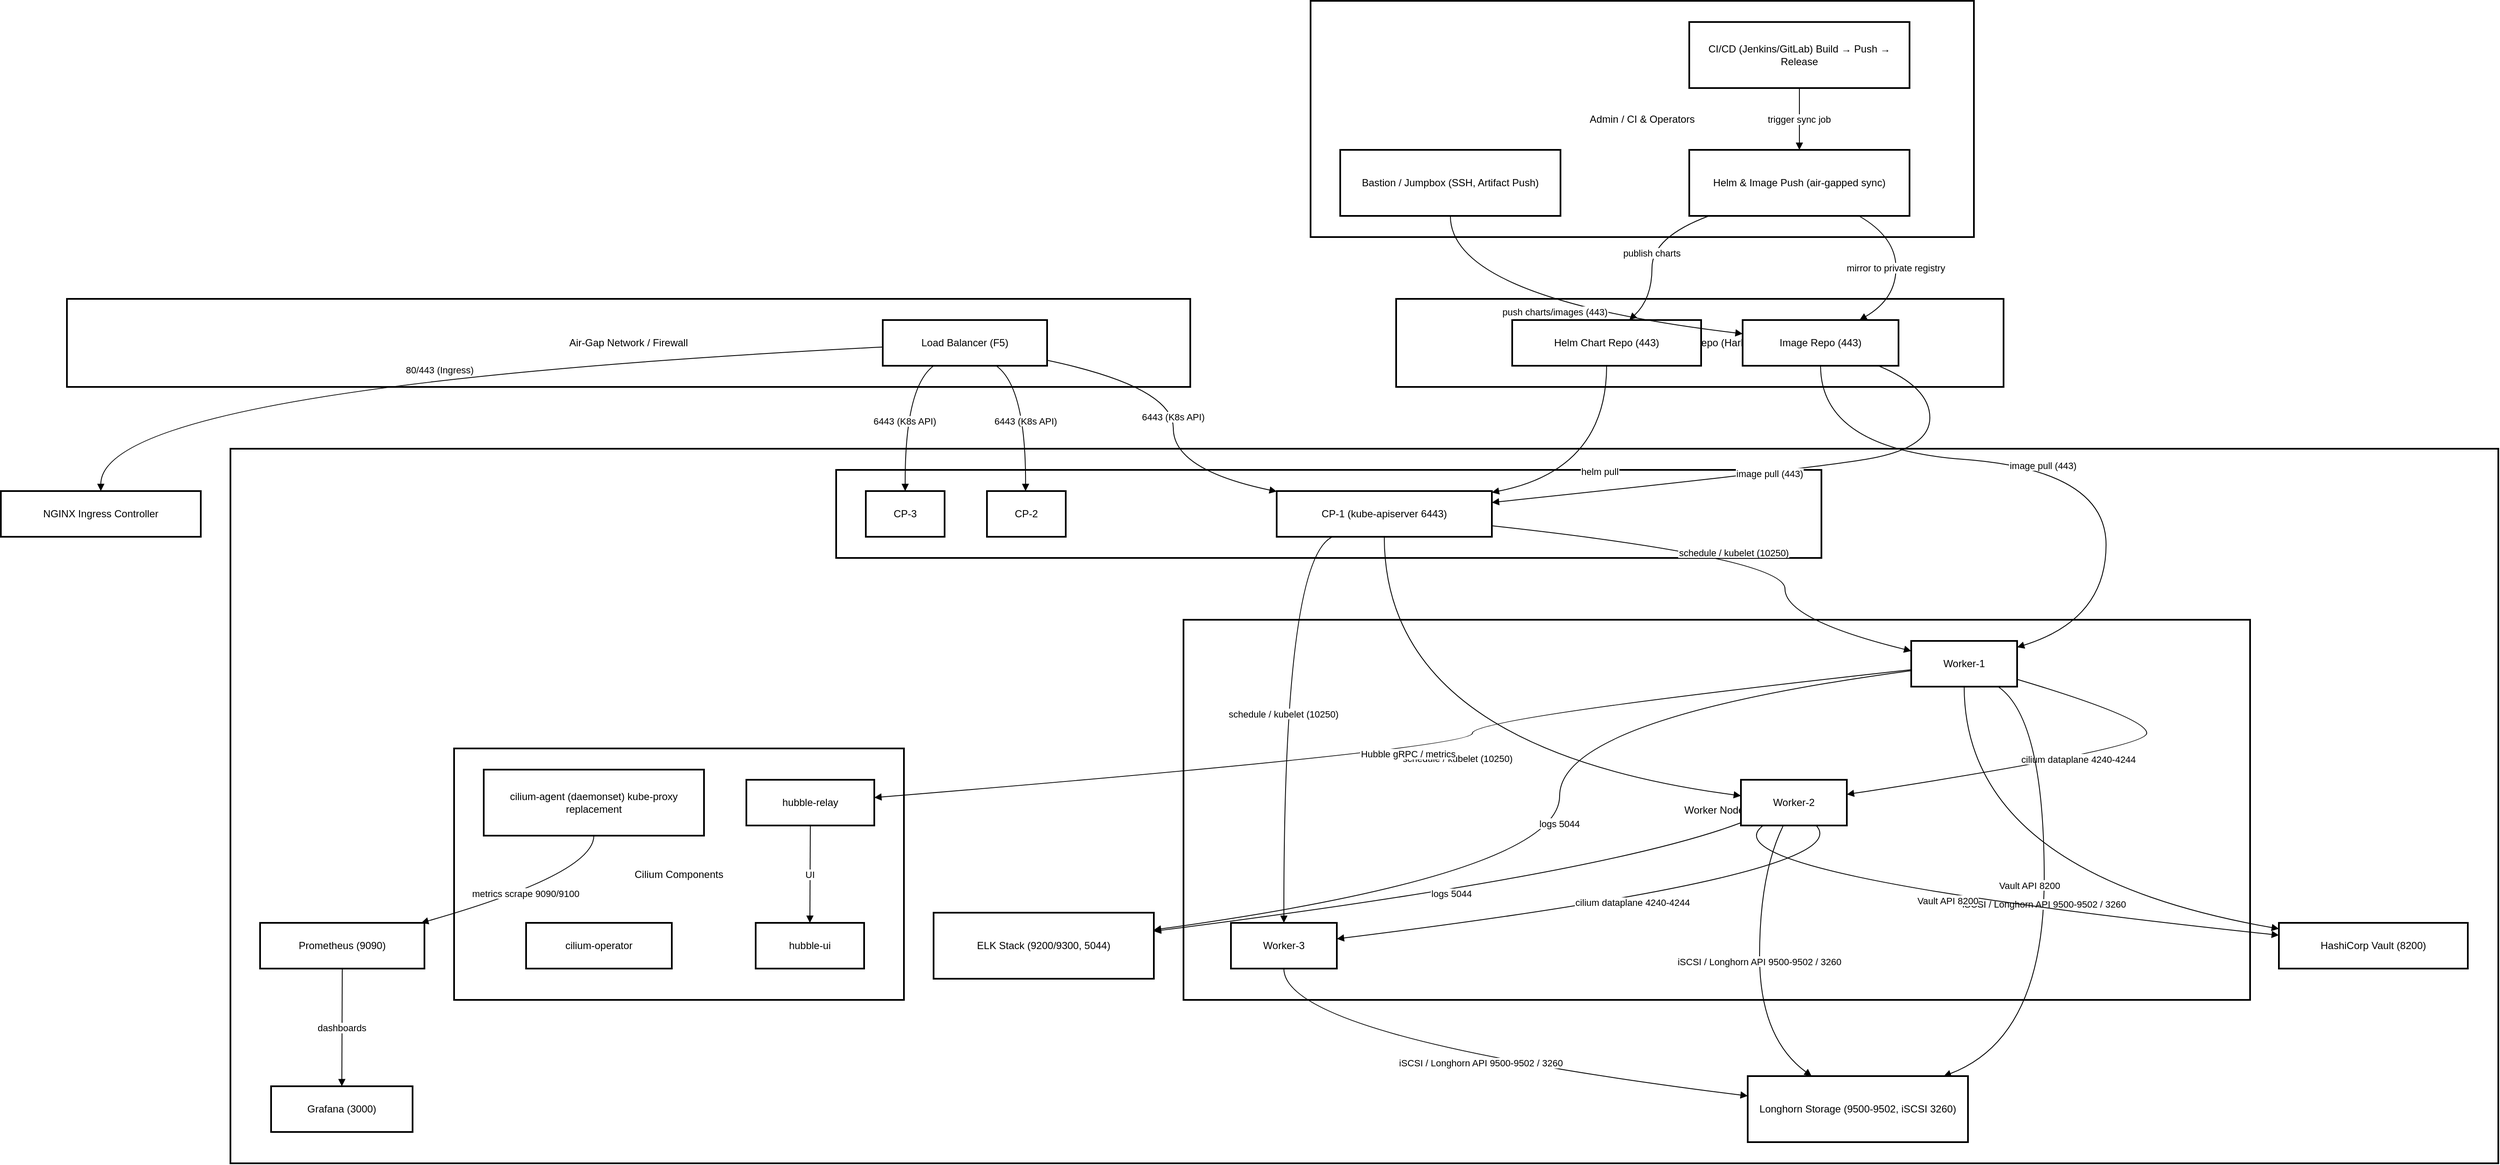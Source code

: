 <mxfile version="28.1.2">
  <diagram name="Page-1" id="QH4INl9LwC9-kRBBmAEC">
    <mxGraphModel dx="1310" dy="965" grid="1" gridSize="10" guides="1" tooltips="1" connect="1" arrows="1" fold="1" page="1" pageScale="1" pageWidth="827" pageHeight="1169" math="0" shadow="0">
      <root>
        <mxCell id="0" />
        <mxCell id="1" parent="0" />
        <mxCell id="v9-iwY4V38GGb9OesN-k-1" value="RKE2 Cluster (Air-Gapped)" style="whiteSpace=wrap;strokeWidth=2;" vertex="1" parent="1">
          <mxGeometry x="291" y="549" width="2677" height="844" as="geometry" />
        </mxCell>
        <mxCell id="v9-iwY4V38GGb9OesN-k-2" value="Cilium Components" style="whiteSpace=wrap;strokeWidth=2;" vertex="1" parent="1">
          <mxGeometry x="555" y="903" width="531" height="297" as="geometry" />
        </mxCell>
        <mxCell id="v9-iwY4V38GGb9OesN-k-3" value="Worker Nodes" style="whiteSpace=wrap;strokeWidth=2;" vertex="1" parent="1">
          <mxGeometry x="1416" y="751" width="1259" height="449" as="geometry" />
        </mxCell>
        <mxCell id="v9-iwY4V38GGb9OesN-k-4" value="Control Plane" style="whiteSpace=wrap;strokeWidth=2;" vertex="1" parent="1">
          <mxGeometry x="1006" y="574" width="1163" height="104" as="geometry" />
        </mxCell>
        <mxCell id="v9-iwY4V38GGb9OesN-k-5" value="Air-Gap Network / Firewall" style="whiteSpace=wrap;strokeWidth=2;" vertex="1" parent="1">
          <mxGeometry x="98" y="372" width="1326" height="104" as="geometry" />
        </mxCell>
        <mxCell id="v9-iwY4V38GGb9OesN-k-6" value="Private Registry / Helm Repo (Harbor / Artifactory)" style="whiteSpace=wrap;strokeWidth=2;" vertex="1" parent="1">
          <mxGeometry x="1667" y="372" width="717" height="104" as="geometry" />
        </mxCell>
        <mxCell id="v9-iwY4V38GGb9OesN-k-7" value="Admin / CI &amp; Operators" style="whiteSpace=wrap;strokeWidth=2;" vertex="1" parent="1">
          <mxGeometry x="1566" y="20" width="783" height="279" as="geometry" />
        </mxCell>
        <mxCell id="v9-iwY4V38GGb9OesN-k-8" value="Bastion / Jumpbox (SSH, Artifact Push)" style="whiteSpace=wrap;strokeWidth=2;" vertex="1" parent="1">
          <mxGeometry x="1601" y="196" width="260" height="78" as="geometry" />
        </mxCell>
        <mxCell id="v9-iwY4V38GGb9OesN-k-9" value="CI/CD (Jenkins/GitLab) Build → Push → Release" style="whiteSpace=wrap;strokeWidth=2;" vertex="1" parent="1">
          <mxGeometry x="2013" y="45" width="260" height="78" as="geometry" />
        </mxCell>
        <mxCell id="v9-iwY4V38GGb9OesN-k-10" value="Helm &amp; Image Push (air-gapped sync)" style="whiteSpace=wrap;strokeWidth=2;" vertex="1" parent="1">
          <mxGeometry x="2013" y="196" width="260" height="78" as="geometry" />
        </mxCell>
        <mxCell id="v9-iwY4V38GGb9OesN-k-11" value="Image Repo (443)" style="whiteSpace=wrap;strokeWidth=2;" vertex="1" parent="1">
          <mxGeometry x="2076" y="397" width="184" height="54" as="geometry" />
        </mxCell>
        <mxCell id="v9-iwY4V38GGb9OesN-k-12" value="Helm Chart Repo (443)" style="whiteSpace=wrap;strokeWidth=2;" vertex="1" parent="1">
          <mxGeometry x="1804" y="397" width="223" height="54" as="geometry" />
        </mxCell>
        <mxCell id="v9-iwY4V38GGb9OesN-k-13" value="Load Balancer (F5)" style="whiteSpace=wrap;strokeWidth=2;" vertex="1" parent="1">
          <mxGeometry x="1061" y="397" width="194" height="54" as="geometry" />
        </mxCell>
        <mxCell id="v9-iwY4V38GGb9OesN-k-14" value="CP-1 (kube-apiserver 6443)" style="whiteSpace=wrap;strokeWidth=2;" vertex="1" parent="1">
          <mxGeometry x="1526" y="599" width="254" height="54" as="geometry" />
        </mxCell>
        <mxCell id="v9-iwY4V38GGb9OesN-k-15" value="CP-2" style="whiteSpace=wrap;strokeWidth=2;" vertex="1" parent="1">
          <mxGeometry x="1184" y="599" width="93" height="54" as="geometry" />
        </mxCell>
        <mxCell id="v9-iwY4V38GGb9OesN-k-16" value="CP-3" style="whiteSpace=wrap;strokeWidth=2;" vertex="1" parent="1">
          <mxGeometry x="1041" y="599" width="93" height="54" as="geometry" />
        </mxCell>
        <mxCell id="v9-iwY4V38GGb9OesN-k-17" value="Worker-1" style="whiteSpace=wrap;strokeWidth=2;" vertex="1" parent="1">
          <mxGeometry x="2275" y="776" width="125" height="54" as="geometry" />
        </mxCell>
        <mxCell id="v9-iwY4V38GGb9OesN-k-18" value="Worker-2" style="whiteSpace=wrap;strokeWidth=2;" vertex="1" parent="1">
          <mxGeometry x="2074" y="940" width="125" height="54" as="geometry" />
        </mxCell>
        <mxCell id="v9-iwY4V38GGb9OesN-k-19" value="Worker-3" style="whiteSpace=wrap;strokeWidth=2;" vertex="1" parent="1">
          <mxGeometry x="1472" y="1109" width="125" height="54" as="geometry" />
        </mxCell>
        <mxCell id="v9-iwY4V38GGb9OesN-k-20" value="cilium-agent (daemonset) kube-proxy replacement" style="whiteSpace=wrap;strokeWidth=2;" vertex="1" parent="1">
          <mxGeometry x="590" y="928" width="260" height="78" as="geometry" />
        </mxCell>
        <mxCell id="v9-iwY4V38GGb9OesN-k-21" value="cilium-operator" style="whiteSpace=wrap;strokeWidth=2;" vertex="1" parent="1">
          <mxGeometry x="640" y="1109" width="172" height="54" as="geometry" />
        </mxCell>
        <mxCell id="v9-iwY4V38GGb9OesN-k-22" value="hubble-relay" style="whiteSpace=wrap;strokeWidth=2;" vertex="1" parent="1">
          <mxGeometry x="900" y="940" width="151" height="54" as="geometry" />
        </mxCell>
        <mxCell id="v9-iwY4V38GGb9OesN-k-23" value="hubble-ui" style="whiteSpace=wrap;strokeWidth=2;" vertex="1" parent="1">
          <mxGeometry x="911" y="1109" width="128" height="54" as="geometry" />
        </mxCell>
        <mxCell id="v9-iwY4V38GGb9OesN-k-24" value="Longhorn Storage (9500-9502, iSCSI 3260)" style="whiteSpace=wrap;strokeWidth=2;" vertex="1" parent="1">
          <mxGeometry x="2082" y="1290" width="260" height="78" as="geometry" />
        </mxCell>
        <mxCell id="v9-iwY4V38GGb9OesN-k-25" value="HashiCorp Vault (8200)" style="whiteSpace=wrap;strokeWidth=2;" vertex="1" parent="1">
          <mxGeometry x="2709" y="1109" width="223" height="54" as="geometry" />
        </mxCell>
        <mxCell id="v9-iwY4V38GGb9OesN-k-26" value="Prometheus (9090)" style="whiteSpace=wrap;strokeWidth=2;" vertex="1" parent="1">
          <mxGeometry x="326" y="1109" width="194" height="54" as="geometry" />
        </mxCell>
        <mxCell id="v9-iwY4V38GGb9OesN-k-27" value="Grafana (3000)" style="whiteSpace=wrap;strokeWidth=2;" vertex="1" parent="1">
          <mxGeometry x="339" y="1302" width="167" height="54" as="geometry" />
        </mxCell>
        <mxCell id="v9-iwY4V38GGb9OesN-k-28" value="ELK Stack (9200/9300, 5044)" style="whiteSpace=wrap;strokeWidth=2;" vertex="1" parent="1">
          <mxGeometry x="1121" y="1097" width="260" height="78" as="geometry" />
        </mxCell>
        <mxCell id="v9-iwY4V38GGb9OesN-k-29" value="NGINX Ingress Controller" style="whiteSpace=wrap;strokeWidth=2;" vertex="1" parent="1">
          <mxGeometry x="20" y="599" width="236" height="54" as="geometry" />
        </mxCell>
        <mxCell id="v9-iwY4V38GGb9OesN-k-30" value="push charts/images (443)" style="curved=1;startArrow=none;endArrow=block;exitX=0.5;exitY=1;entryX=0;entryY=0.3;rounded=0;" edge="1" parent="1" source="v9-iwY4V38GGb9OesN-k-8" target="v9-iwY4V38GGb9OesN-k-11">
          <mxGeometry relative="1" as="geometry">
            <Array as="points">
              <mxPoint x="1731" y="372" />
            </Array>
          </mxGeometry>
        </mxCell>
        <mxCell id="v9-iwY4V38GGb9OesN-k-31" value="trigger sync job" style="curved=1;startArrow=none;endArrow=block;exitX=0.5;exitY=1;entryX=0.5;entryY=0;rounded=0;" edge="1" parent="1" source="v9-iwY4V38GGb9OesN-k-9" target="v9-iwY4V38GGb9OesN-k-10">
          <mxGeometry relative="1" as="geometry">
            <Array as="points" />
          </mxGeometry>
        </mxCell>
        <mxCell id="v9-iwY4V38GGb9OesN-k-32" value="mirror to private registry" style="curved=1;startArrow=none;endArrow=block;exitX=0.77;exitY=1;entryX=0.75;entryY=0;rounded=0;" edge="1" parent="1" source="v9-iwY4V38GGb9OesN-k-10" target="v9-iwY4V38GGb9OesN-k-11">
          <mxGeometry relative="1" as="geometry">
            <Array as="points">
              <mxPoint x="2257" y="299" />
              <mxPoint x="2257" y="372" />
            </Array>
          </mxGeometry>
        </mxCell>
        <mxCell id="v9-iwY4V38GGb9OesN-k-33" value="publish charts" style="curved=1;startArrow=none;endArrow=block;exitX=0.09;exitY=1;entryX=0.62;entryY=0;rounded=0;" edge="1" parent="1" source="v9-iwY4V38GGb9OesN-k-10" target="v9-iwY4V38GGb9OesN-k-12">
          <mxGeometry relative="1" as="geometry">
            <Array as="points">
              <mxPoint x="1969" y="299" />
              <mxPoint x="1969" y="372" />
            </Array>
          </mxGeometry>
        </mxCell>
        <mxCell id="v9-iwY4V38GGb9OesN-k-34" value="6443 (K8s API)" style="curved=1;startArrow=none;endArrow=block;exitX=1;exitY=0.88;entryX=0;entryY=0.01;rounded=0;" edge="1" parent="1" source="v9-iwY4V38GGb9OesN-k-13" target="v9-iwY4V38GGb9OesN-k-14">
          <mxGeometry relative="1" as="geometry">
            <Array as="points">
              <mxPoint x="1404" y="476" />
              <mxPoint x="1404" y="574" />
            </Array>
          </mxGeometry>
        </mxCell>
        <mxCell id="v9-iwY4V38GGb9OesN-k-35" value="6443 (K8s API)" style="curved=1;startArrow=none;endArrow=block;exitX=0.69;exitY=1;entryX=0.49;entryY=0;rounded=0;" edge="1" parent="1" source="v9-iwY4V38GGb9OesN-k-13" target="v9-iwY4V38GGb9OesN-k-15">
          <mxGeometry relative="1" as="geometry">
            <Array as="points">
              <mxPoint x="1230" y="476" />
            </Array>
          </mxGeometry>
        </mxCell>
        <mxCell id="v9-iwY4V38GGb9OesN-k-36" value="6443 (K8s API)" style="curved=1;startArrow=none;endArrow=block;exitX=0.31;exitY=1;entryX=0.5;entryY=0;rounded=0;" edge="1" parent="1" source="v9-iwY4V38GGb9OesN-k-13" target="v9-iwY4V38GGb9OesN-k-16">
          <mxGeometry relative="1" as="geometry">
            <Array as="points">
              <mxPoint x="1087" y="476" />
            </Array>
          </mxGeometry>
        </mxCell>
        <mxCell id="v9-iwY4V38GGb9OesN-k-37" value="80/443 (Ingress)" style="curved=1;startArrow=none;endArrow=block;exitX=0;exitY=0.59;entryX=0.5;entryY=0;rounded=0;" edge="1" parent="1" source="v9-iwY4V38GGb9OesN-k-13" target="v9-iwY4V38GGb9OesN-k-29">
          <mxGeometry relative="1" as="geometry">
            <Array as="points">
              <mxPoint x="138" y="476" />
            </Array>
          </mxGeometry>
        </mxCell>
        <mxCell id="v9-iwY4V38GGb9OesN-k-38" value="image pull (443)" style="curved=1;startArrow=none;endArrow=block;exitX=0.87;exitY=1;entryX=1;entryY=0.25;rounded=0;" edge="1" parent="1" source="v9-iwY4V38GGb9OesN-k-11" target="v9-iwY4V38GGb9OesN-k-14">
          <mxGeometry relative="1" as="geometry">
            <Array as="points">
              <mxPoint x="2297" y="476" />
              <mxPoint x="2297" y="549" />
              <mxPoint x="2146" y="574" />
            </Array>
          </mxGeometry>
        </mxCell>
        <mxCell id="v9-iwY4V38GGb9OesN-k-39" value="image pull (443)" style="curved=1;startArrow=none;endArrow=block;exitX=0.5;exitY=1;entryX=1;entryY=0.14;rounded=0;" edge="1" parent="1" source="v9-iwY4V38GGb9OesN-k-11" target="v9-iwY4V38GGb9OesN-k-17">
          <mxGeometry relative="1" as="geometry">
            <Array as="points">
              <mxPoint x="2168" y="549" />
              <mxPoint x="2505" y="574" />
              <mxPoint x="2505" y="751" />
            </Array>
          </mxGeometry>
        </mxCell>
        <mxCell id="v9-iwY4V38GGb9OesN-k-40" value="helm pull" style="curved=1;startArrow=none;endArrow=block;exitX=0.5;exitY=1;entryX=1;entryY=0.03;rounded=0;" edge="1" parent="1" source="v9-iwY4V38GGb9OesN-k-12" target="v9-iwY4V38GGb9OesN-k-14">
          <mxGeometry relative="1" as="geometry">
            <Array as="points">
              <mxPoint x="1915" y="574" />
            </Array>
          </mxGeometry>
        </mxCell>
        <mxCell id="v9-iwY4V38GGb9OesN-k-41" value="schedule / kubelet (10250)" style="curved=1;startArrow=none;endArrow=block;exitX=1;exitY=0.76;entryX=0;entryY=0.22;rounded=0;" edge="1" parent="1" source="v9-iwY4V38GGb9OesN-k-14" target="v9-iwY4V38GGb9OesN-k-17">
          <mxGeometry relative="1" as="geometry">
            <Array as="points">
              <mxPoint x="2126" y="678" />
              <mxPoint x="2126" y="751" />
            </Array>
          </mxGeometry>
        </mxCell>
        <mxCell id="v9-iwY4V38GGb9OesN-k-42" value="schedule / kubelet (10250)" style="curved=1;startArrow=none;endArrow=block;exitX=0.5;exitY=1;entryX=0;entryY=0.35;rounded=0;" edge="1" parent="1" source="v9-iwY4V38GGb9OesN-k-14" target="v9-iwY4V38GGb9OesN-k-18">
          <mxGeometry relative="1" as="geometry">
            <Array as="points">
              <mxPoint x="1653" y="903" />
            </Array>
          </mxGeometry>
        </mxCell>
        <mxCell id="v9-iwY4V38GGb9OesN-k-43" value="schedule / kubelet (10250)" style="curved=1;startArrow=none;endArrow=block;exitX=0.26;exitY=1;entryX=0.5;entryY=-0.01;rounded=0;" edge="1" parent="1" source="v9-iwY4V38GGb9OesN-k-14" target="v9-iwY4V38GGb9OesN-k-19">
          <mxGeometry relative="1" as="geometry">
            <Array as="points">
              <mxPoint x="1534" y="678" />
            </Array>
          </mxGeometry>
        </mxCell>
        <mxCell id="v9-iwY4V38GGb9OesN-k-44" value="cilium dataplane 4240-4244" style="curved=1;startArrow=none;endArrow=block;exitX=1;exitY=0.84;entryX=1;entryY=0.32;rounded=0;" edge="1" parent="1" source="v9-iwY4V38GGb9OesN-k-17" target="v9-iwY4V38GGb9OesN-k-18">
          <mxGeometry relative="1" as="geometry">
            <Array as="points">
              <mxPoint x="2553" y="867" />
              <mxPoint x="2553" y="903" />
            </Array>
          </mxGeometry>
        </mxCell>
        <mxCell id="v9-iwY4V38GGb9OesN-k-45" value="cilium dataplane 4240-4244" style="curved=1;startArrow=none;endArrow=block;exitX=0.71;exitY=1;entryX=1;entryY=0.35;rounded=0;" edge="1" parent="1" source="v9-iwY4V38GGb9OesN-k-18" target="v9-iwY4V38GGb9OesN-k-19">
          <mxGeometry relative="1" as="geometry">
            <Array as="points">
              <mxPoint x="2217" y="1051" />
            </Array>
          </mxGeometry>
        </mxCell>
        <mxCell id="v9-iwY4V38GGb9OesN-k-46" value="iSCSI / Longhorn API 9500-9502 / 3260" style="curved=1;startArrow=none;endArrow=block;exitX=0.82;exitY=1;entryX=0.89;entryY=0;rounded=0;" edge="1" parent="1" source="v9-iwY4V38GGb9OesN-k-17" target="v9-iwY4V38GGb9OesN-k-24">
          <mxGeometry relative="1" as="geometry">
            <Array as="points">
              <mxPoint x="2432" y="867" />
              <mxPoint x="2432" y="1245" />
            </Array>
          </mxGeometry>
        </mxCell>
        <mxCell id="v9-iwY4V38GGb9OesN-k-47" value="iSCSI / Longhorn API 9500-9502 / 3260" style="curved=1;startArrow=none;endArrow=block;exitX=0.4;exitY=1;entryX=0.29;entryY=0;rounded=0;" edge="1" parent="1" source="v9-iwY4V38GGb9OesN-k-18" target="v9-iwY4V38GGb9OesN-k-24">
          <mxGeometry relative="1" as="geometry">
            <Array as="points">
              <mxPoint x="2096" y="1051" />
              <mxPoint x="2096" y="1245" />
            </Array>
          </mxGeometry>
        </mxCell>
        <mxCell id="v9-iwY4V38GGb9OesN-k-48" value="iSCSI / Longhorn API 9500-9502 / 3260" style="curved=1;startArrow=none;endArrow=block;exitX=0.5;exitY=0.99;entryX=0;entryY=0.3;rounded=0;" edge="1" parent="1" source="v9-iwY4V38GGb9OesN-k-19" target="v9-iwY4V38GGb9OesN-k-24">
          <mxGeometry relative="1" as="geometry">
            <Array as="points">
              <mxPoint x="1534" y="1245" />
            </Array>
          </mxGeometry>
        </mxCell>
        <mxCell id="v9-iwY4V38GGb9OesN-k-49" value="Vault API 8200" style="curved=1;startArrow=none;endArrow=block;exitX=0.5;exitY=1;entryX=0;entryY=0.13;rounded=0;" edge="1" parent="1" source="v9-iwY4V38GGb9OesN-k-17" target="v9-iwY4V38GGb9OesN-k-25">
          <mxGeometry relative="1" as="geometry">
            <Array as="points">
              <mxPoint x="2338" y="1051" />
            </Array>
          </mxGeometry>
        </mxCell>
        <mxCell id="v9-iwY4V38GGb9OesN-k-50" value="Vault API 8200" style="curved=1;startArrow=none;endArrow=block;exitX=0.21;exitY=1;entryX=0;entryY=0.27;rounded=0;" edge="1" parent="1" source="v9-iwY4V38GGb9OesN-k-18" target="v9-iwY4V38GGb9OesN-k-25">
          <mxGeometry relative="1" as="geometry">
            <Array as="points">
              <mxPoint x="2023" y="1051" />
            </Array>
          </mxGeometry>
        </mxCell>
        <mxCell id="v9-iwY4V38GGb9OesN-k-51" value="metrics scrape 9090/9100" style="curved=1;startArrow=none;endArrow=block;exitX=0.5;exitY=1;entryX=0.99;entryY=-0.01;rounded=0;" edge="1" parent="1" source="v9-iwY4V38GGb9OesN-k-20" target="v9-iwY4V38GGb9OesN-k-26">
          <mxGeometry relative="1" as="geometry">
            <Array as="points">
              <mxPoint x="720" y="1051" />
            </Array>
          </mxGeometry>
        </mxCell>
        <mxCell id="v9-iwY4V38GGb9OesN-k-52" value="dashboards" style="curved=1;startArrow=none;endArrow=block;exitX=0.5;exitY=0.99;entryX=0.5;entryY=0;rounded=0;" edge="1" parent="1" source="v9-iwY4V38GGb9OesN-k-26" target="v9-iwY4V38GGb9OesN-k-27">
          <mxGeometry relative="1" as="geometry">
            <Array as="points" />
          </mxGeometry>
        </mxCell>
        <mxCell id="v9-iwY4V38GGb9OesN-k-53" value="logs 5044" style="curved=1;startArrow=none;endArrow=block;exitX=0;exitY=0.65;entryX=1;entryY=0.26;rounded=0;" edge="1" parent="1" source="v9-iwY4V38GGb9OesN-k-17" target="v9-iwY4V38GGb9OesN-k-28">
          <mxGeometry relative="1" as="geometry">
            <Array as="points">
              <mxPoint x="1860" y="867" />
              <mxPoint x="1860" y="1051" />
            </Array>
          </mxGeometry>
        </mxCell>
        <mxCell id="v9-iwY4V38GGb9OesN-k-54" value="logs 5044" style="curved=1;startArrow=none;endArrow=block;exitX=0;exitY=0.94;entryX=1;entryY=0.28;rounded=0;" edge="1" parent="1" source="v9-iwY4V38GGb9OesN-k-18" target="v9-iwY4V38GGb9OesN-k-28">
          <mxGeometry relative="1" as="geometry">
            <Array as="points">
              <mxPoint x="1915" y="1051" />
            </Array>
          </mxGeometry>
        </mxCell>
        <mxCell id="v9-iwY4V38GGb9OesN-k-55" value="Hubble gRPC / metrics" style="curved=1;startArrow=none;endArrow=block;exitX=0;exitY=0.63;entryX=1;entryY=0.39;rounded=0;" edge="1" parent="1" source="v9-iwY4V38GGb9OesN-k-17" target="v9-iwY4V38GGb9OesN-k-22">
          <mxGeometry relative="1" as="geometry">
            <Array as="points">
              <mxPoint x="1757" y="867" />
              <mxPoint x="1757" y="903" />
            </Array>
          </mxGeometry>
        </mxCell>
        <mxCell id="v9-iwY4V38GGb9OesN-k-56" value="UI" style="curved=1;startArrow=none;endArrow=block;exitX=0.5;exitY=1;entryX=0.5;entryY=-0.01;rounded=0;" edge="1" parent="1" source="v9-iwY4V38GGb9OesN-k-22" target="v9-iwY4V38GGb9OesN-k-23">
          <mxGeometry relative="1" as="geometry">
            <Array as="points" />
          </mxGeometry>
        </mxCell>
      </root>
    </mxGraphModel>
  </diagram>
</mxfile>
